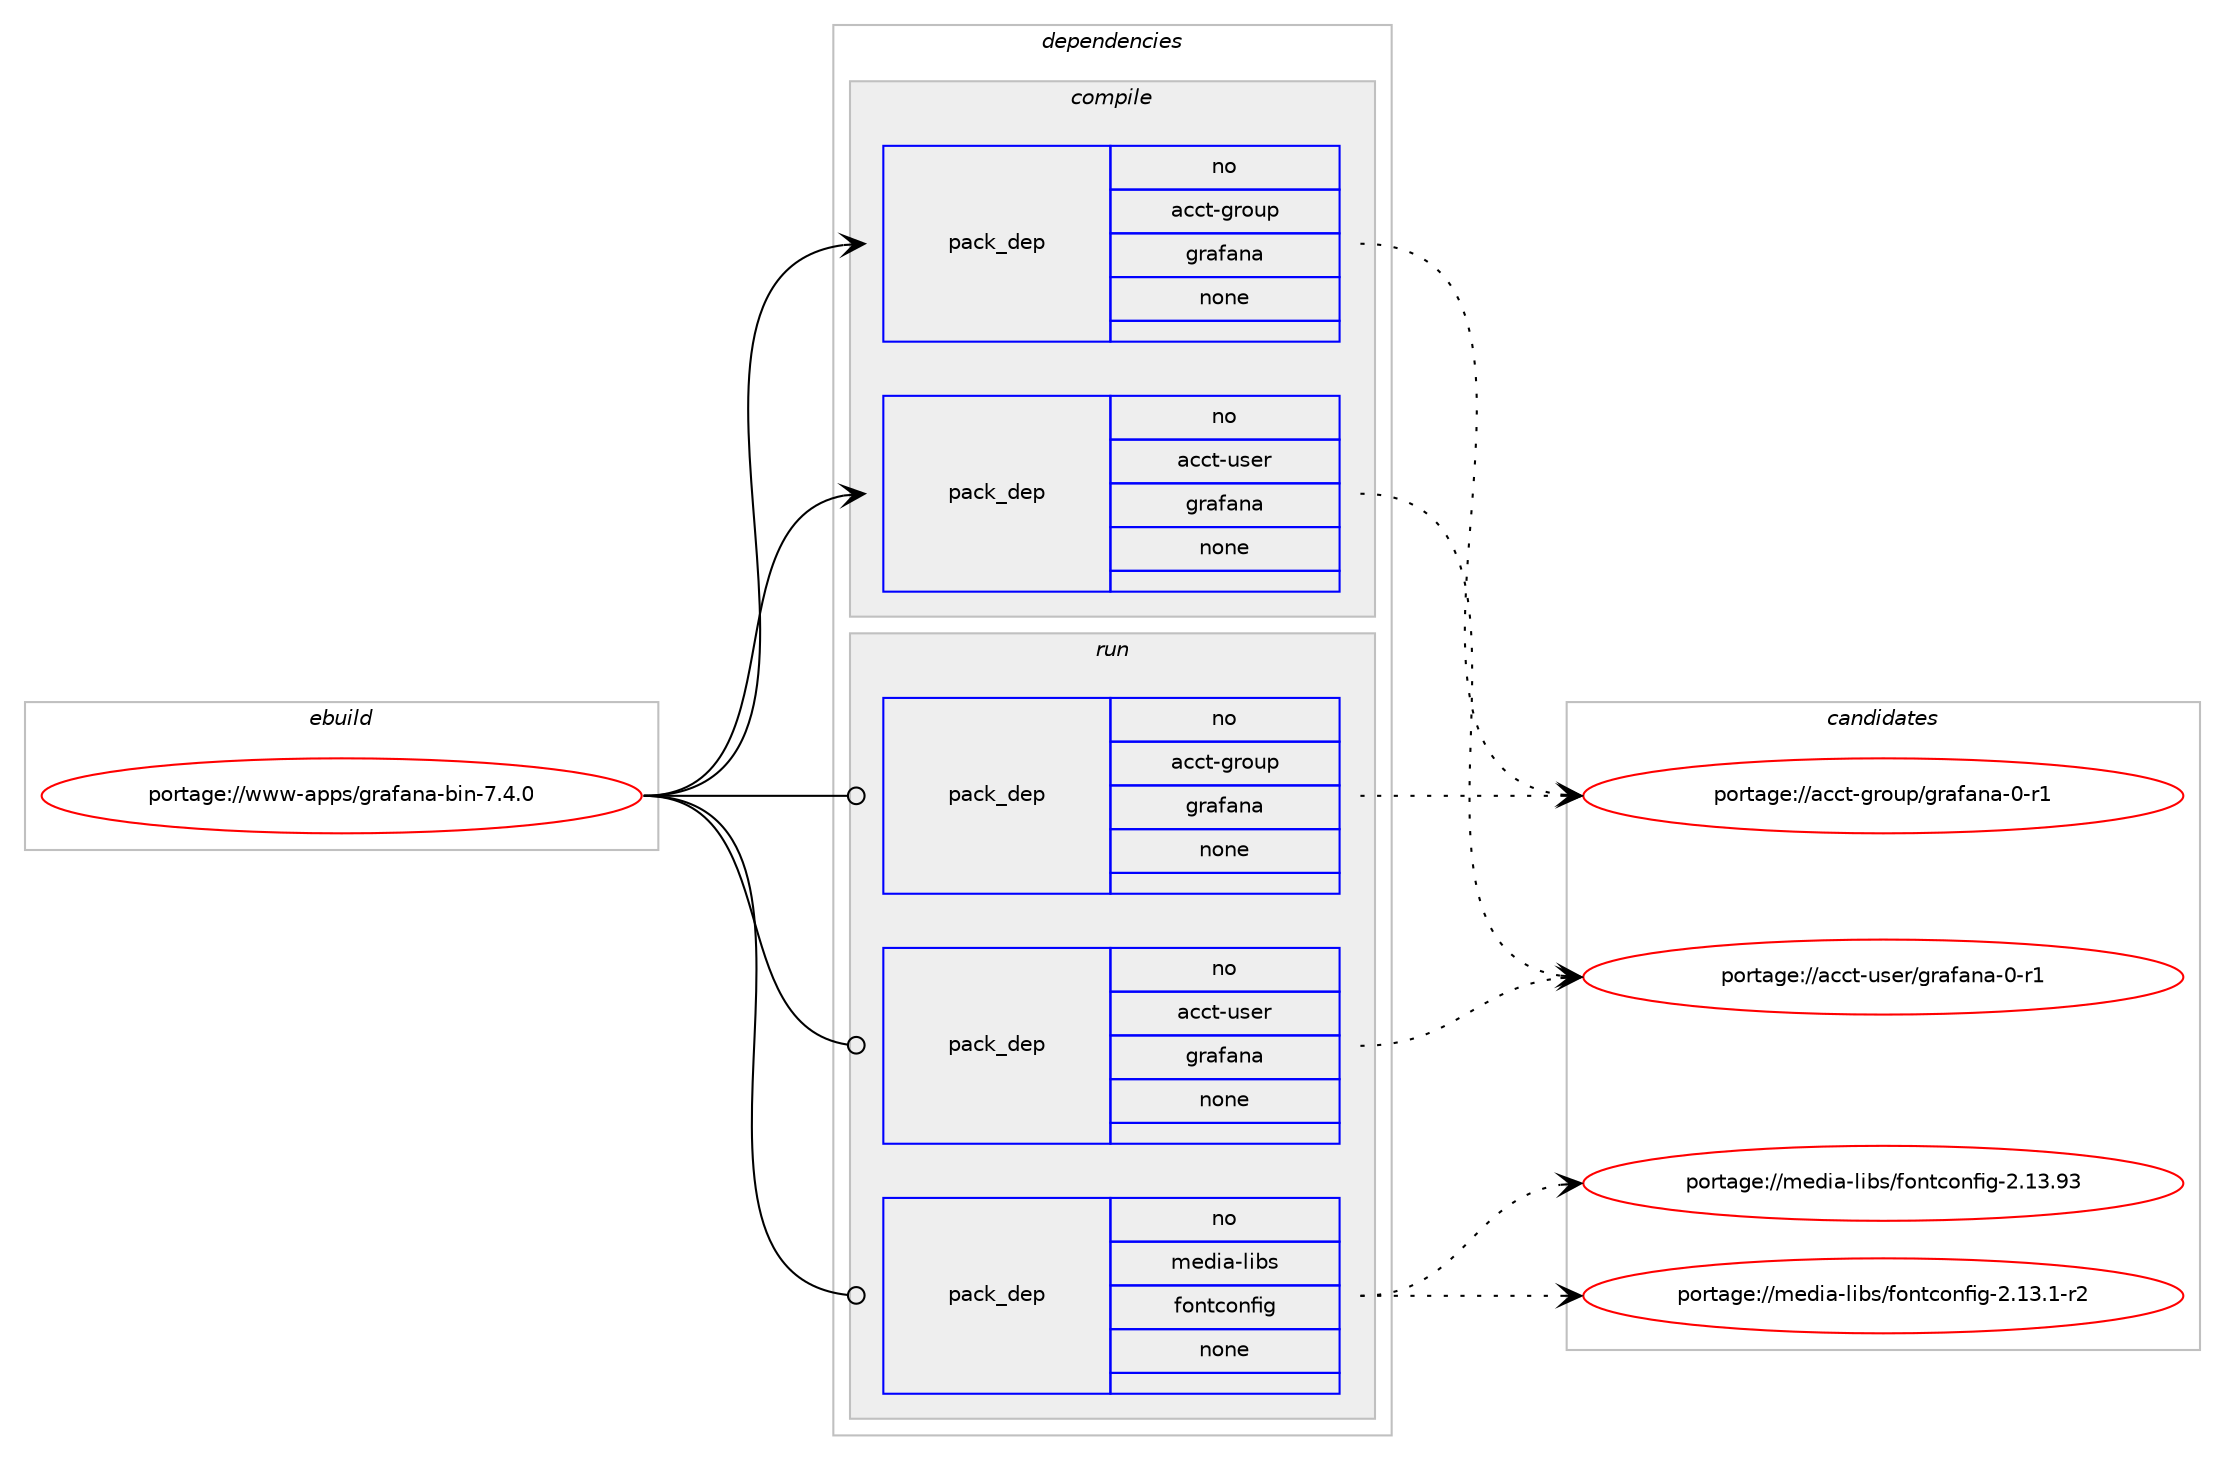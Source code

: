 digraph prolog {

# *************
# Graph options
# *************

newrank=true;
concentrate=true;
compound=true;
graph [rankdir=LR,fontname=Helvetica,fontsize=10,ranksep=1.5];#, ranksep=2.5, nodesep=0.2];
edge  [arrowhead=vee];
node  [fontname=Helvetica,fontsize=10];

# **********
# The ebuild
# **********

subgraph cluster_leftcol {
color=gray;
rank=same;
label=<<i>ebuild</i>>;
id [label="portage://www-apps/grafana-bin-7.4.0", color=red, width=4, href="../www-apps/grafana-bin-7.4.0.svg"];
}

# ****************
# The dependencies
# ****************

subgraph cluster_midcol {
color=gray;
label=<<i>dependencies</i>>;
subgraph cluster_compile {
fillcolor="#eeeeee";
style=filled;
label=<<i>compile</i>>;
subgraph pack2937 {
dependency3780 [label=<<TABLE BORDER="0" CELLBORDER="1" CELLSPACING="0" CELLPADDING="4" WIDTH="220"><TR><TD ROWSPAN="6" CELLPADDING="30">pack_dep</TD></TR><TR><TD WIDTH="110">no</TD></TR><TR><TD>acct-group</TD></TR><TR><TD>grafana</TD></TR><TR><TD>none</TD></TR><TR><TD></TD></TR></TABLE>>, shape=none, color=blue];
}
id:e -> dependency3780:w [weight=20,style="solid",arrowhead="vee"];
subgraph pack2938 {
dependency3781 [label=<<TABLE BORDER="0" CELLBORDER="1" CELLSPACING="0" CELLPADDING="4" WIDTH="220"><TR><TD ROWSPAN="6" CELLPADDING="30">pack_dep</TD></TR><TR><TD WIDTH="110">no</TD></TR><TR><TD>acct-user</TD></TR><TR><TD>grafana</TD></TR><TR><TD>none</TD></TR><TR><TD></TD></TR></TABLE>>, shape=none, color=blue];
}
id:e -> dependency3781:w [weight=20,style="solid",arrowhead="vee"];
}
subgraph cluster_compileandrun {
fillcolor="#eeeeee";
style=filled;
label=<<i>compile and run</i>>;
}
subgraph cluster_run {
fillcolor="#eeeeee";
style=filled;
label=<<i>run</i>>;
subgraph pack2939 {
dependency3782 [label=<<TABLE BORDER="0" CELLBORDER="1" CELLSPACING="0" CELLPADDING="4" WIDTH="220"><TR><TD ROWSPAN="6" CELLPADDING="30">pack_dep</TD></TR><TR><TD WIDTH="110">no</TD></TR><TR><TD>acct-group</TD></TR><TR><TD>grafana</TD></TR><TR><TD>none</TD></TR><TR><TD></TD></TR></TABLE>>, shape=none, color=blue];
}
id:e -> dependency3782:w [weight=20,style="solid",arrowhead="odot"];
subgraph pack2940 {
dependency3783 [label=<<TABLE BORDER="0" CELLBORDER="1" CELLSPACING="0" CELLPADDING="4" WIDTH="220"><TR><TD ROWSPAN="6" CELLPADDING="30">pack_dep</TD></TR><TR><TD WIDTH="110">no</TD></TR><TR><TD>acct-user</TD></TR><TR><TD>grafana</TD></TR><TR><TD>none</TD></TR><TR><TD></TD></TR></TABLE>>, shape=none, color=blue];
}
id:e -> dependency3783:w [weight=20,style="solid",arrowhead="odot"];
subgraph pack2941 {
dependency3784 [label=<<TABLE BORDER="0" CELLBORDER="1" CELLSPACING="0" CELLPADDING="4" WIDTH="220"><TR><TD ROWSPAN="6" CELLPADDING="30">pack_dep</TD></TR><TR><TD WIDTH="110">no</TD></TR><TR><TD>media-libs</TD></TR><TR><TD>fontconfig</TD></TR><TR><TD>none</TD></TR><TR><TD></TD></TR></TABLE>>, shape=none, color=blue];
}
id:e -> dependency3784:w [weight=20,style="solid",arrowhead="odot"];
}
}

# **************
# The candidates
# **************

subgraph cluster_choices {
rank=same;
color=gray;
label=<<i>candidates</i>>;

subgraph choice2937 {
color=black;
nodesep=1;
choice979999116451031141111171124710311497102971109745484511449 [label="portage://acct-group/grafana-0-r1", color=red, width=4,href="../acct-group/grafana-0-r1.svg"];
dependency3780:e -> choice979999116451031141111171124710311497102971109745484511449:w [style=dotted,weight="100"];
}
subgraph choice2938 {
color=black;
nodesep=1;
choice979999116451171151011144710311497102971109745484511449 [label="portage://acct-user/grafana-0-r1", color=red, width=4,href="../acct-user/grafana-0-r1.svg"];
dependency3781:e -> choice979999116451171151011144710311497102971109745484511449:w [style=dotted,weight="100"];
}
subgraph choice2939 {
color=black;
nodesep=1;
choice979999116451031141111171124710311497102971109745484511449 [label="portage://acct-group/grafana-0-r1", color=red, width=4,href="../acct-group/grafana-0-r1.svg"];
dependency3782:e -> choice979999116451031141111171124710311497102971109745484511449:w [style=dotted,weight="100"];
}
subgraph choice2940 {
color=black;
nodesep=1;
choice979999116451171151011144710311497102971109745484511449 [label="portage://acct-user/grafana-0-r1", color=red, width=4,href="../acct-user/grafana-0-r1.svg"];
dependency3783:e -> choice979999116451171151011144710311497102971109745484511449:w [style=dotted,weight="100"];
}
subgraph choice2941 {
color=black;
nodesep=1;
choice10910110010597451081059811547102111110116991111101021051034550464951465751 [label="portage://media-libs/fontconfig-2.13.93", color=red, width=4,href="../media-libs/fontconfig-2.13.93.svg"];
choice1091011001059745108105981154710211111011699111110102105103455046495146494511450 [label="portage://media-libs/fontconfig-2.13.1-r2", color=red, width=4,href="../media-libs/fontconfig-2.13.1-r2.svg"];
dependency3784:e -> choice10910110010597451081059811547102111110116991111101021051034550464951465751:w [style=dotted,weight="100"];
dependency3784:e -> choice1091011001059745108105981154710211111011699111110102105103455046495146494511450:w [style=dotted,weight="100"];
}
}

}
